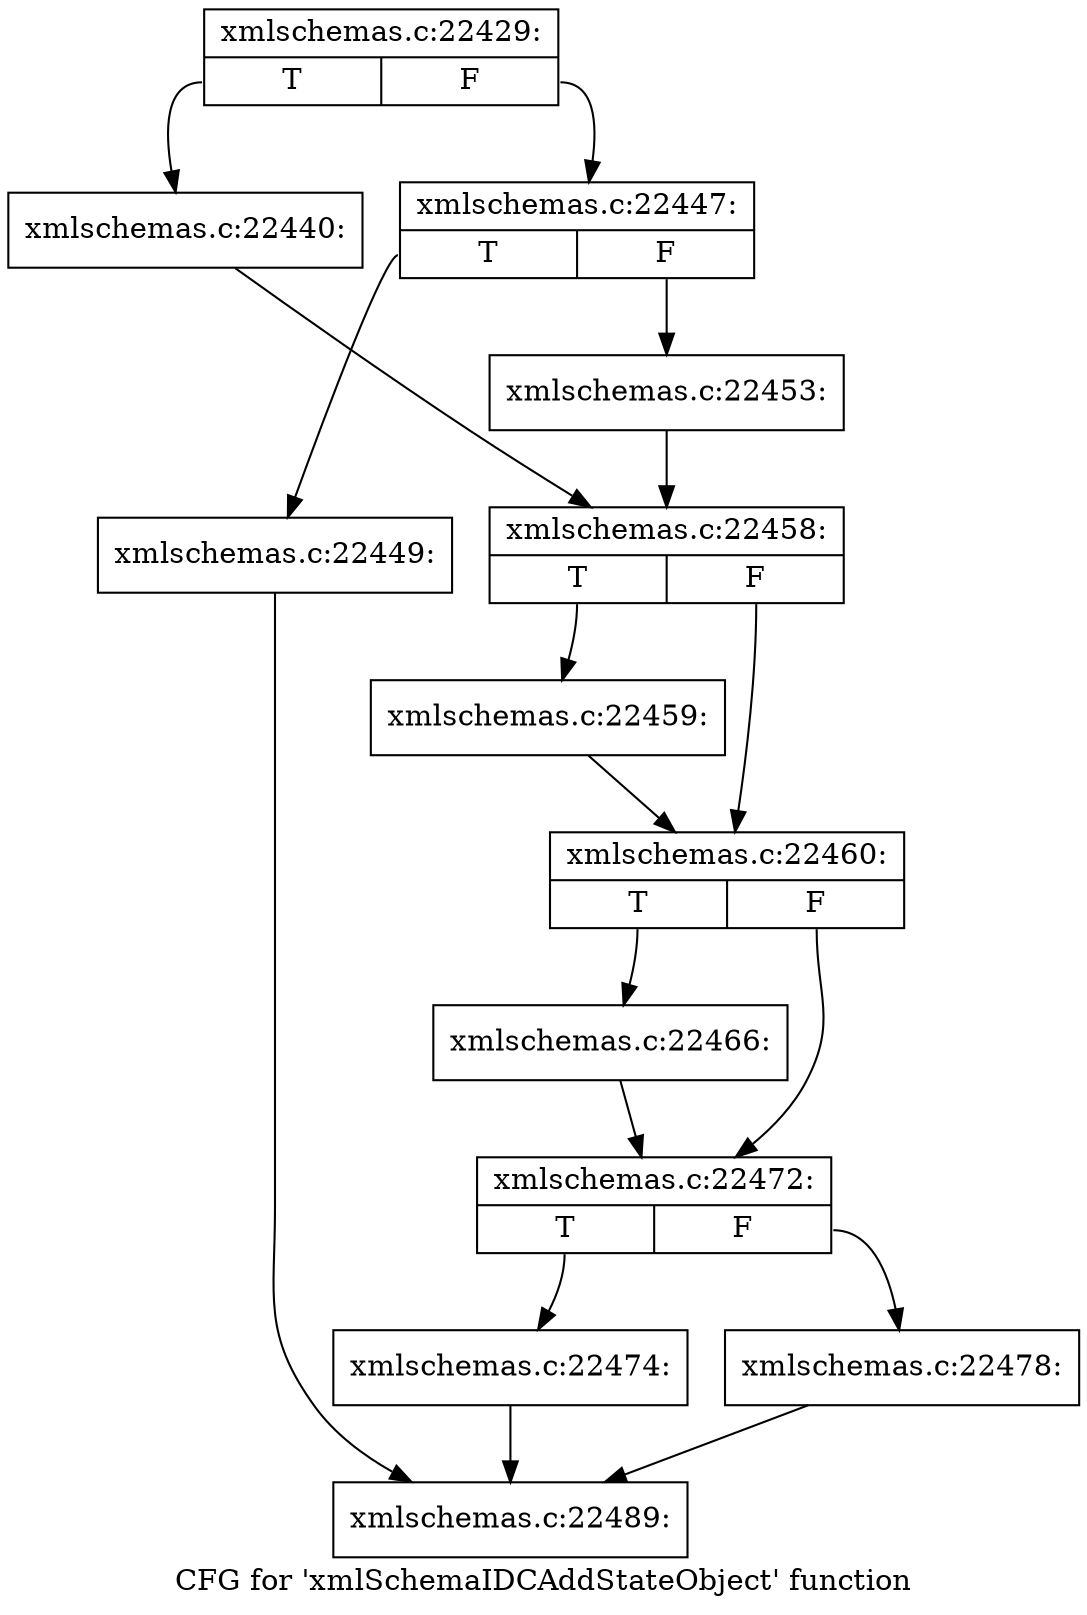 digraph "CFG for 'xmlSchemaIDCAddStateObject' function" {
	label="CFG for 'xmlSchemaIDCAddStateObject' function";

	Node0x55d0260173d0 [shape=record,label="{xmlschemas.c:22429:|{<s0>T|<s1>F}}"];
	Node0x55d0260173d0:s0 -> Node0x55d0267d21e0;
	Node0x55d0260173d0:s1 -> Node0x55d0267d2280;
	Node0x55d0267d21e0 [shape=record,label="{xmlschemas.c:22440:}"];
	Node0x55d0267d21e0 -> Node0x55d0267d2230;
	Node0x55d0267d2280 [shape=record,label="{xmlschemas.c:22447:|{<s0>T|<s1>F}}"];
	Node0x55d0267d2280:s0 -> Node0x55d0267d31d0;
	Node0x55d0267d2280:s1 -> Node0x55d0267d3220;
	Node0x55d0267d31d0 [shape=record,label="{xmlschemas.c:22449:}"];
	Node0x55d0267d31d0 -> Node0x55d026017420;
	Node0x55d0267d3220 [shape=record,label="{xmlschemas.c:22453:}"];
	Node0x55d0267d3220 -> Node0x55d0267d2230;
	Node0x55d0267d2230 [shape=record,label="{xmlschemas.c:22458:|{<s0>T|<s1>F}}"];
	Node0x55d0267d2230:s0 -> Node0x55d0267d3e40;
	Node0x55d0267d2230:s1 -> Node0x55d0267d3e90;
	Node0x55d0267d3e40 [shape=record,label="{xmlschemas.c:22459:}"];
	Node0x55d0267d3e40 -> Node0x55d0267d3e90;
	Node0x55d0267d3e90 [shape=record,label="{xmlschemas.c:22460:|{<s0>T|<s1>F}}"];
	Node0x55d0267d3e90:s0 -> Node0x55d0267d49b0;
	Node0x55d0267d3e90:s1 -> Node0x55d0267d4a00;
	Node0x55d0267d49b0 [shape=record,label="{xmlschemas.c:22466:}"];
	Node0x55d0267d49b0 -> Node0x55d0267d4a00;
	Node0x55d0267d4a00 [shape=record,label="{xmlschemas.c:22472:|{<s0>T|<s1>F}}"];
	Node0x55d0267d4a00:s0 -> Node0x55d0267d6460;
	Node0x55d0267d4a00:s1 -> Node0x55d0267d64b0;
	Node0x55d0267d6460 [shape=record,label="{xmlschemas.c:22474:}"];
	Node0x55d0267d6460 -> Node0x55d026017420;
	Node0x55d0267d64b0 [shape=record,label="{xmlschemas.c:22478:}"];
	Node0x55d0267d64b0 -> Node0x55d026017420;
	Node0x55d026017420 [shape=record,label="{xmlschemas.c:22489:}"];
}
